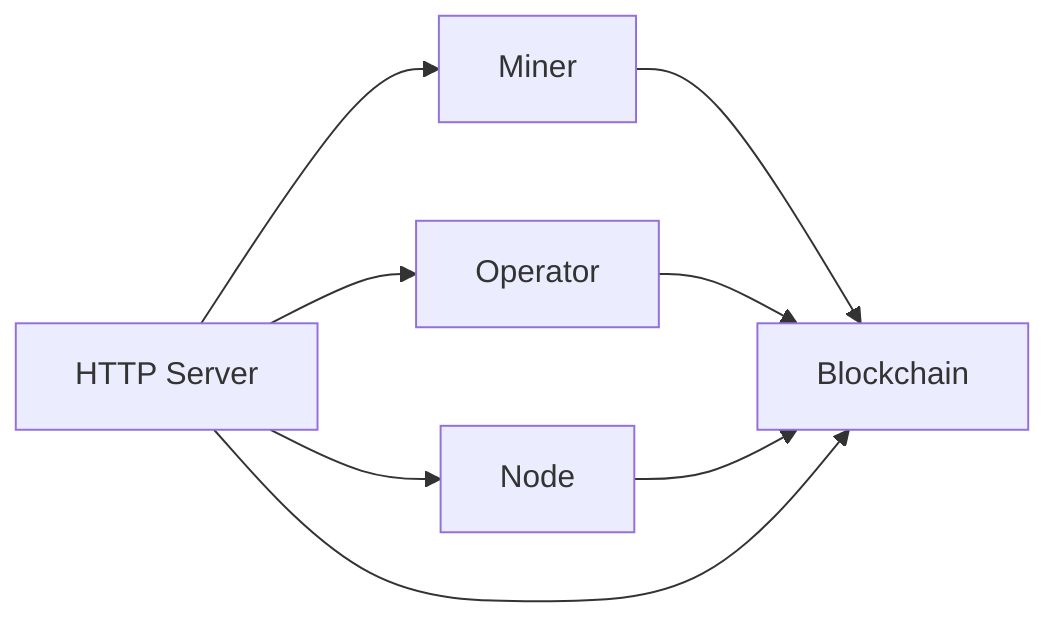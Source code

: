 graph LR
    M["Miner"]-->B["Blockchain"]
    O["Operator"]-->B["Blockchain"]
    N["Node"]-->B["Blockchain"]
    H["HTTP Server"]-->M["Miner"]
    H["HTTP Server"]-->B["Blockchain"]
    H["HTTP Server"]-->O["Operator"]
    H["HTTP Server"]-->N["Node"]